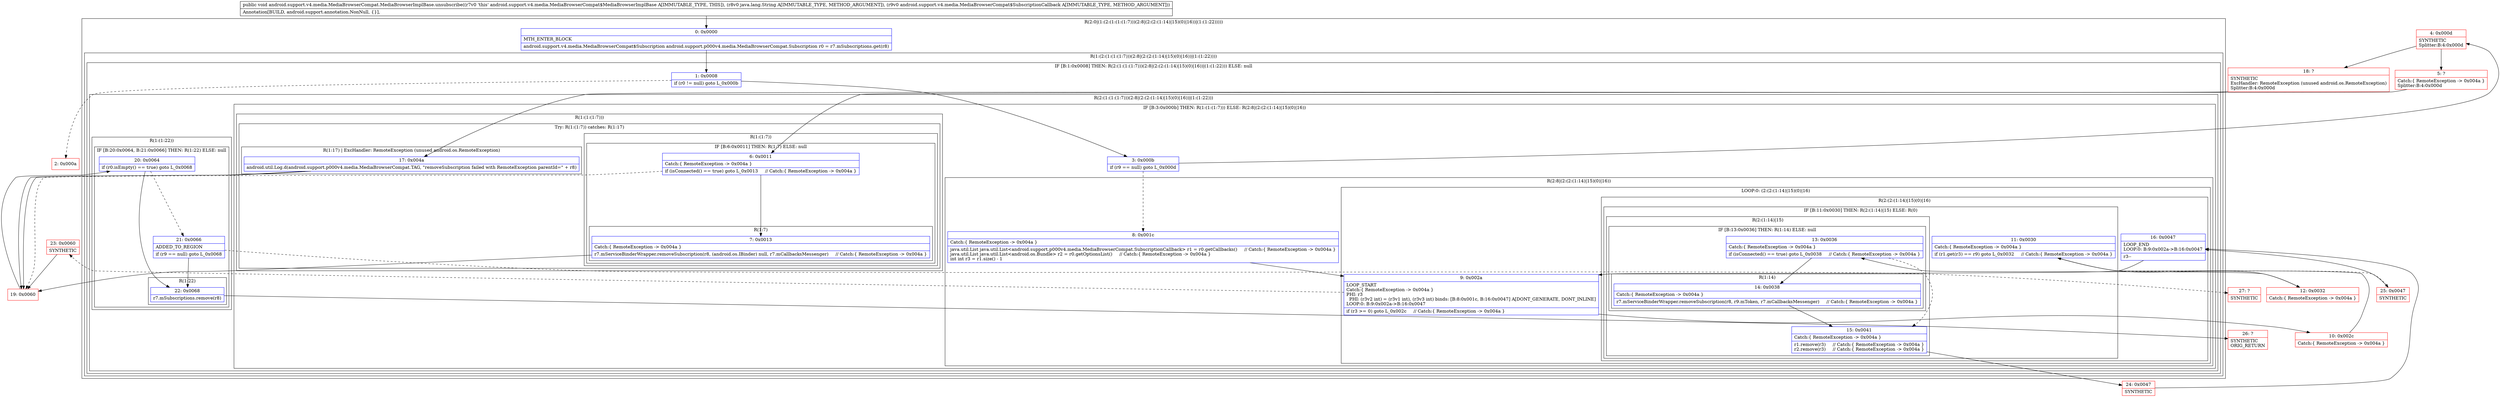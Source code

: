 digraph "CFG forandroid.support.v4.media.MediaBrowserCompat.MediaBrowserImplBase.unsubscribe(Ljava\/lang\/String;Landroid\/support\/v4\/media\/MediaBrowserCompat$SubscriptionCallback;)V" {
subgraph cluster_Region_755526135 {
label = "R(2:0|(1:(2:(1:(1:(1:7)))(2:8|(2:(2:(1:14)|15)(0)|16))|(1:(1:22)))))";
node [shape=record,color=blue];
Node_0 [shape=record,label="{0\:\ 0x0000|MTH_ENTER_BLOCK\l|android.support.v4.media.MediaBrowserCompat$Subscription android.support.p000v4.media.MediaBrowserCompat.Subscription r0 = r7.mSubscriptions.get(r8)\l}"];
subgraph cluster_Region_353144915 {
label = "R(1:(2:(1:(1:(1:7)))(2:8|(2:(2:(1:14)|15)(0)|16))|(1:(1:22))))";
node [shape=record,color=blue];
subgraph cluster_IfRegion_112403249 {
label = "IF [B:1:0x0008] THEN: R(2:(1:(1:(1:7)))(2:8|(2:(2:(1:14)|15)(0)|16))|(1:(1:22))) ELSE: null";
node [shape=record,color=blue];
Node_1 [shape=record,label="{1\:\ 0x0008|if (r0 != null) goto L_0x000b\l}"];
subgraph cluster_Region_878617481 {
label = "R(2:(1:(1:(1:7)))(2:8|(2:(2:(1:14)|15)(0)|16))|(1:(1:22)))";
node [shape=record,color=blue];
subgraph cluster_IfRegion_1107822976 {
label = "IF [B:3:0x000b] THEN: R(1:(1:(1:7))) ELSE: R(2:8|(2:(2:(1:14)|15)(0)|16))";
node [shape=record,color=blue];
Node_3 [shape=record,label="{3\:\ 0x000b|if (r9 == null) goto L_0x000d\l}"];
subgraph cluster_Region_1311640166 {
label = "R(1:(1:(1:7)))";
node [shape=record,color=blue];
subgraph cluster_TryCatchRegion_1062307320 {
label = "Try: R(1:(1:7)) catches: R(1:17)";
node [shape=record,color=blue];
subgraph cluster_Region_2127706992 {
label = "R(1:(1:7))";
node [shape=record,color=blue];
subgraph cluster_IfRegion_2081716515 {
label = "IF [B:6:0x0011] THEN: R(1:7) ELSE: null";
node [shape=record,color=blue];
Node_6 [shape=record,label="{6\:\ 0x0011|Catch:\{ RemoteException \-\> 0x004a \}\l|if (isConnected() == true) goto L_0x0013     \/\/ Catch:\{ RemoteException \-\> 0x004a \}\l}"];
subgraph cluster_Region_1113006589 {
label = "R(1:7)";
node [shape=record,color=blue];
Node_7 [shape=record,label="{7\:\ 0x0013|Catch:\{ RemoteException \-\> 0x004a \}\l|r7.mServiceBinderWrapper.removeSubscription(r8, (android.os.IBinder) null, r7.mCallbacksMessenger)     \/\/ Catch:\{ RemoteException \-\> 0x004a \}\l}"];
}
}
}
subgraph cluster_Region_1897529866 {
label = "R(1:17) | ExcHandler: RemoteException (unused android.os.RemoteException)\l";
node [shape=record,color=blue];
Node_17 [shape=record,label="{17\:\ 0x004a|android.util.Log.d(android.support.p000v4.media.MediaBrowserCompat.TAG, \"removeSubscription failed with RemoteException parentId=\" + r8)\l}"];
}
}
}
subgraph cluster_Region_390005410 {
label = "R(2:8|(2:(2:(1:14)|15)(0)|16))";
node [shape=record,color=blue];
Node_8 [shape=record,label="{8\:\ 0x001c|Catch:\{ RemoteException \-\> 0x004a \}\l|java.util.List java.util.List\<android.support.p000v4.media.MediaBrowserCompat.SubscriptionCallback\> r1 = r0.getCallbacks()     \/\/ Catch:\{ RemoteException \-\> 0x004a \}\ljava.util.List java.util.List\<android.os.Bundle\> r2 = r0.getOptionsList()     \/\/ Catch:\{ RemoteException \-\> 0x004a \}\lint int r3 = r1.size() \- 1\l}"];
subgraph cluster_LoopRegion_1874257737 {
label = "LOOP:0: (2:(2:(1:14)|15)(0)|16)";
node [shape=record,color=blue];
Node_9 [shape=record,label="{9\:\ 0x002a|LOOP_START\lCatch:\{ RemoteException \-\> 0x004a \}\lPHI: r3 \l  PHI: (r3v2 int) = (r3v1 int), (r3v3 int) binds: [B:8:0x001c, B:16:0x0047] A[DONT_GENERATE, DONT_INLINE]\lLOOP:0: B:9:0x002a\-\>B:16:0x0047\l|if (r3 \>= 0) goto L_0x002c     \/\/ Catch:\{ RemoteException \-\> 0x004a \}\l}"];
subgraph cluster_Region_1705626288 {
label = "R(2:(2:(1:14)|15)(0)|16)";
node [shape=record,color=blue];
subgraph cluster_IfRegion_1887697701 {
label = "IF [B:11:0x0030] THEN: R(2:(1:14)|15) ELSE: R(0)";
node [shape=record,color=blue];
Node_11 [shape=record,label="{11\:\ 0x0030|Catch:\{ RemoteException \-\> 0x004a \}\l|if (r1.get(r3) == r9) goto L_0x0032     \/\/ Catch:\{ RemoteException \-\> 0x004a \}\l}"];
subgraph cluster_Region_524733829 {
label = "R(2:(1:14)|15)";
node [shape=record,color=blue];
subgraph cluster_IfRegion_519876322 {
label = "IF [B:13:0x0036] THEN: R(1:14) ELSE: null";
node [shape=record,color=blue];
Node_13 [shape=record,label="{13\:\ 0x0036|Catch:\{ RemoteException \-\> 0x004a \}\l|if (isConnected() == true) goto L_0x0038     \/\/ Catch:\{ RemoteException \-\> 0x004a \}\l}"];
subgraph cluster_Region_1098781055 {
label = "R(1:14)";
node [shape=record,color=blue];
Node_14 [shape=record,label="{14\:\ 0x0038|Catch:\{ RemoteException \-\> 0x004a \}\l|r7.mServiceBinderWrapper.removeSubscription(r8, r9.mToken, r7.mCallbacksMessenger)     \/\/ Catch:\{ RemoteException \-\> 0x004a \}\l}"];
}
}
Node_15 [shape=record,label="{15\:\ 0x0041|Catch:\{ RemoteException \-\> 0x004a \}\l|r1.remove(r3)     \/\/ Catch:\{ RemoteException \-\> 0x004a \}\lr2.remove(r3)     \/\/ Catch:\{ RemoteException \-\> 0x004a \}\l}"];
}
subgraph cluster_Region_979208292 {
label = "R(0)";
node [shape=record,color=blue];
}
}
Node_16 [shape=record,label="{16\:\ 0x0047|LOOP_END\lLOOP:0: B:9:0x002a\-\>B:16:0x0047\l|r3\-\-\l}"];
}
}
}
}
subgraph cluster_Region_460773239 {
label = "R(1:(1:22))";
node [shape=record,color=blue];
subgraph cluster_IfRegion_27222364 {
label = "IF [B:20:0x0064, B:21:0x0066] THEN: R(1:22) ELSE: null";
node [shape=record,color=blue];
Node_20 [shape=record,label="{20\:\ 0x0064|if (r0.isEmpty() == true) goto L_0x0068\l}"];
Node_21 [shape=record,label="{21\:\ 0x0066|ADDED_TO_REGION\l|if (r9 == null) goto L_0x0068\l}"];
subgraph cluster_Region_1611063621 {
label = "R(1:22)";
node [shape=record,color=blue];
Node_22 [shape=record,label="{22\:\ 0x0068|r7.mSubscriptions.remove(r8)\l}"];
}
}
}
}
}
}
}
subgraph cluster_Region_1897529866 {
label = "R(1:17) | ExcHandler: RemoteException (unused android.os.RemoteException)\l";
node [shape=record,color=blue];
Node_17 [shape=record,label="{17\:\ 0x004a|android.util.Log.d(android.support.p000v4.media.MediaBrowserCompat.TAG, \"removeSubscription failed with RemoteException parentId=\" + r8)\l}"];
}
Node_2 [shape=record,color=red,label="{2\:\ 0x000a}"];
Node_4 [shape=record,color=red,label="{4\:\ 0x000d|SYNTHETIC\lSplitter:B:4:0x000d\l}"];
Node_5 [shape=record,color=red,label="{5\:\ ?|Catch:\{ RemoteException \-\> 0x004a \}\lSplitter:B:4:0x000d\l}"];
Node_10 [shape=record,color=red,label="{10\:\ 0x002c|Catch:\{ RemoteException \-\> 0x004a \}\l}"];
Node_12 [shape=record,color=red,label="{12\:\ 0x0032|Catch:\{ RemoteException \-\> 0x004a \}\l}"];
Node_18 [shape=record,color=red,label="{18\:\ ?|SYNTHETIC\lExcHandler: RemoteException (unused android.os.RemoteException)\lSplitter:B:4:0x000d\l}"];
Node_19 [shape=record,color=red,label="{19\:\ 0x0060}"];
Node_23 [shape=record,color=red,label="{23\:\ 0x0060|SYNTHETIC\l}"];
Node_24 [shape=record,color=red,label="{24\:\ 0x0047|SYNTHETIC\l}"];
Node_25 [shape=record,color=red,label="{25\:\ 0x0047|SYNTHETIC\l}"];
Node_26 [shape=record,color=red,label="{26\:\ ?|SYNTHETIC\lORIG_RETURN\l}"];
Node_27 [shape=record,color=red,label="{27\:\ ?|SYNTHETIC\l}"];
MethodNode[shape=record,label="{public void android.support.v4.media.MediaBrowserCompat.MediaBrowserImplBase.unsubscribe((r7v0 'this' android.support.v4.media.MediaBrowserCompat$MediaBrowserImplBase A[IMMUTABLE_TYPE, THIS]), (r8v0 java.lang.String A[IMMUTABLE_TYPE, METHOD_ARGUMENT]), (r9v0 android.support.v4.media.MediaBrowserCompat$SubscriptionCallback A[IMMUTABLE_TYPE, METHOD_ARGUMENT]))  | Annotation[BUILD, android.support.annotation.NonNull, \{\}], \l}"];
MethodNode -> Node_0;
Node_0 -> Node_1;
Node_1 -> Node_2[style=dashed];
Node_1 -> Node_3;
Node_3 -> Node_4;
Node_3 -> Node_8[style=dashed];
Node_6 -> Node_7;
Node_6 -> Node_19[style=dashed];
Node_7 -> Node_19;
Node_17 -> Node_19;
Node_8 -> Node_9;
Node_9 -> Node_10;
Node_9 -> Node_23[style=dashed];
Node_11 -> Node_12;
Node_11 -> Node_25[style=dashed];
Node_13 -> Node_14;
Node_13 -> Node_15[style=dashed];
Node_14 -> Node_15;
Node_15 -> Node_24;
Node_16 -> Node_9;
Node_20 -> Node_21[style=dashed];
Node_20 -> Node_22;
Node_21 -> Node_22;
Node_21 -> Node_27[style=dashed];
Node_22 -> Node_26;
Node_17 -> Node_19;
Node_4 -> Node_5;
Node_4 -> Node_18;
Node_5 -> Node_6;
Node_10 -> Node_11;
Node_12 -> Node_13;
Node_18 -> Node_17;
Node_19 -> Node_20;
Node_23 -> Node_19;
Node_24 -> Node_16;
Node_25 -> Node_16;
}

